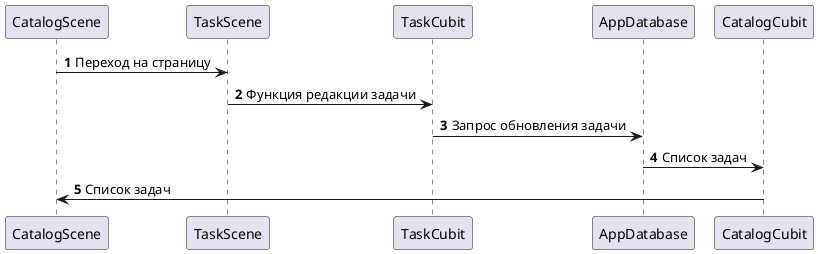 @startuml
'https://plantuml.com/sequence-diagram

autonumber

CatalogScene -> TaskScene: Переход на страницу
TaskScene ->TaskCubit: Функция редакции задачи
TaskCubit -> AppDatabase: Запрос обновления задачи
AppDatabase -> CatalogCubit: Список задач
CatalogCubit -> CatalogScene: Список задач
@enduml